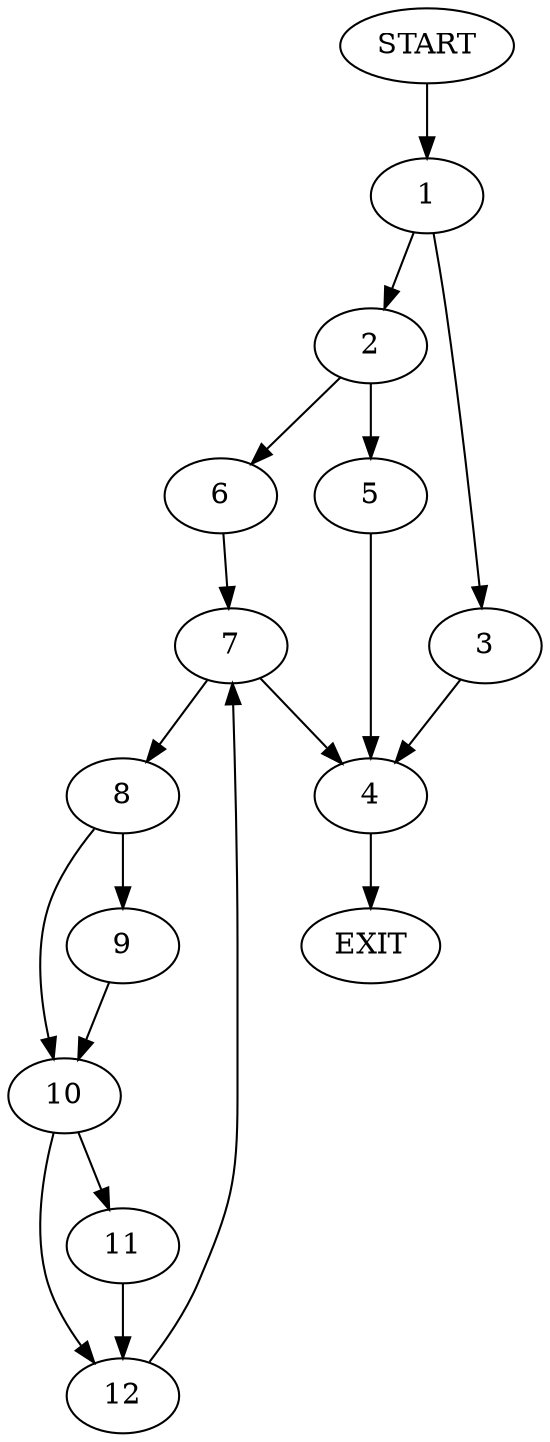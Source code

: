 digraph {
0 [label="START"]
13 [label="EXIT"]
0 -> 1
1 -> 2
1 -> 3
3 -> 4
2 -> 5
2 -> 6
4 -> 13
6 -> 7
5 -> 4
7 -> 4
7 -> 8
8 -> 9
8 -> 10
10 -> 11
10 -> 12
9 -> 10
12 -> 7
11 -> 12
}
